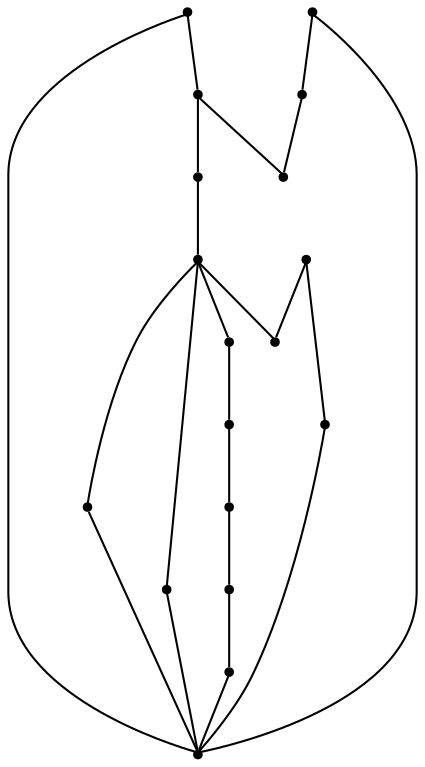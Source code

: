 graph {
  node [shape=point,comment="{\"directed\":false,\"doi\":\"10.1007/978-3-540-70904-6_23\",\"figure\":\"1 (3)\"}"]

  v0 [pos="1193.275113553779,1986.5389859234838"]
  v1 [pos="1173.2974200581393,2112.5108754193334"]
  v2 [pos="1171.7637536337209,2047.2212826764135"]
  v3 [pos="1159.4698764534883,2068.7265113547987"]
  v4 [pos="1140.2621002906976,2115.5838048016576"]
  v5 [pos="1137.1906976744185,2064.118102744773"]
  v6 [pos="1133.3483284883723,2019.5692097699193"]
  v7 [pos="1117.9829215116279,2037.234913861309"]
  v8 [pos="1109.5345294331396,2054.1337684348764"]
  v9 [pos="1098.437609011628,2073.494151786521"]
  v10 [pos="1090.9196039244187,2149.454628979717"]
  v11 [pos="1080.8031159156976,2104.893147503887"]
  v12 [pos="1084.180832122093,2023.4087661460585"]
  v13 [pos="1060.3639171511627,2044.9150756553358"]
  v14 [pos="1034.7175145348838,2092.5514892295546"]
  v15 [pos="1008.2375726744186,2171.8504623130502"]
  v16 [pos="1193.8679324127907,2171.6567392702445"]
  v17 [pos="1007.3540515988371,1986.539113080059"]

  v15 -- v11 [id="-2",pos="1008.2375726744186,2171.8504623130502 1012.767605377907,2165.964034751609 1012.767605377907,2165.964034751609 1012.767605377907,2165.964034751609 1018.0852652616279,2159.659866050437 1028.7246547965117,2147.0557248150853 1040.835265261628,2135.9264726991996 1052.9541424418605,2124.801543906882 1066.5442405523256,2115.1473080670385 1073.3412609011627,2110.3265479758925 1080.8031159156976,2104.893147503887 1080.8031159156976,2104.893147503887 1080.8031159156976,2104.893147503887"]
  v15 -- v16 [id="-3",pos="1008.2375726744186,2171.8504623130502 1193.8679324127907,2171.6567392702445 1193.8679324127907,2171.6567392702445 1193.8679324127907,2171.6567392702445"]
  v15 -- v14 [id="-4",pos="1008.2375726744186,2171.8504623130502 1009.7877725290698,2164.3556312278456 1009.7877725290698,2164.3556312278456 1009.7877725290698,2164.3556312278456 1011.8923510174418,2156.5222775494603 1016.0973110465117,2140.8639625266737 1020.7315043604651,2127.3431495383925 1025.3574309593023,2113.8223365501112 1030.4083938953488,2102.434829429343 1032.933811773256,2096.743173952455 1033.7230048601018,2094.9632203137426 1034.0189522676692,2094.2957376992254 1034.7175145348838,2092.5514892295546"]
  v13 -- v14 [id="-12",pos="1060.3639171511627,2044.9150756553358 1057.438390261628,2050.4139299745902 1057.438390261628,2050.4139299745902 1057.438390261628,2050.4139299745902 1054.862863372093,2054.2764381126112 1049.7202034883721,2061.9973853782362 1045.4694585755815,2069.5848182395644 1041.2145167151164,2077.163985923484 1037.851362645349,2084.605697349265 1036.167750726744,2088.3223568951635 1034.7175145348838,2092.5514892295546 1034.7175145348838,2092.5514892295546 1034.7175145348838,2092.5514892295546"]
  v10 -- v15 [id="-17",pos="1090.9196039244187,2149.454628979717 1084.476780523256,2149.9181464866347 1084.476780523256,2149.9181464866347 1084.476780523256,2149.9181464866347 1078.663117732558,2150.8514757509574 1067.0318495639535,2152.714065269187 1056.6257085755815,2154.922393516257 1046.2154978197675,2157.1307217633275 1037.0262172965115,2159.680719728822 1029.2373183139534,2162.426538820619 1021.4442223837209,2165.172357912416 1015.047183866279,2168.118194297507 1011.8507630813954,2169.5890144065565 1008.2375726744186,2171.8504623130502 1008.2375726744186,2171.8504623130502 1008.2375726744186,2171.8504623130502"]
  v12 -- v0 [id="-18",pos="1084.180832122093,2023.4087661460585 1092.482394622093,2017.9472958600072 1092.482394622093,2017.9472958600072 1092.482394622093,2017.9472958600072 1099.7545603197675,2014.9181719179496 1114.2988917151163,2008.8556007102675 1128.8474200581395,2003.78052746808 1143.3960755813953,1998.7057085390434 1157.9446039244185,1994.614064251934 1168.5464752906976,1991.8888445253715 1179.156867732558,1989.1598101015434 1185.8248001453487,1987.7974545514135 1189.1587027616279,1987.1138608014135 1193.275113553779,1986.5389859234838 1193.275113553779,1986.5389859234838 1193.275113553779,1986.5389859234838"]
  v2 -- v3 [id="-20",pos="1171.7637536337209,2047.2212826764135 1168.246457122093,2051.126515423809 1166.2752906976743,2054.459797894512 1164.6083393895349,2057.868102744773 1162.9412609011629,2061.276534751609 1161.5785247093022,2064.759861981426 1159.4698764534883,2068.7265113547987"]
  v1 -- v4 [id="-24",pos="1173.2974200581393,2112.5108754193334 1169.0049600290697,2112.634821291322 1164.1540515988372,2112.4847765322074 1158.6238735465115,2112.938979819968 1153.093695494186,2113.3931831077284 1146.880050872093,2114.4557034527807 1140.2621002906976,2115.5838048016576"]
  v3 -- v5 [id="-25",pos="1159.4698764534883,2068.7265113547987 1156.4275981104652,2067.788985923484 1153.5478561046511,2066.884775514955 1150.0638808139536,2066.0473223085746 1146.5758357558138,2065.2139381126112 1142.4875,2064.455576296205 1137.1906976744185,2064.118102744773"]
  v4 -- v10 [id="-27",pos="1140.2621002906976,2115.5838048016576 1135.2153343023256,2118.743168866192 1135.2153343023256,2118.743168866192 1135.2153343023256,2118.743168866192 1131.5521620639536,2120.7723334983534 1124.2174236918604,2124.8348589296684 1116.4785065406977,2130.247278566713 1108.7395893895348,2135.6640215273246 1100.5921693313953,2142.430658693666 1096.5164244186046,2145.818109865541 1092.4448764534884,2149.2014920269994 1096.5164244186046,2145.818109865541 1096.5164244186046,2145.818109865541 1090.9196039244187,2149.454628979717 1090.9196039244187,2149.454628979717 1090.9196039244187,2149.454628979717"]
  v6 -- v0 [id="-32",pos="1133.3483284883723,2019.5692097699193 1138.9702034883721,2016.3430885032362 1138.9702034883721,2016.3430885032362 1138.9702034883721,2016.3430885032362 1143.808648255814,2014.3724158958144 1153.4936773255813,2010.4308163678197 1163.174636627907,2005.3638811464652 1172.859792877907,2000.30152356183 1182.5449491279069,1994.1140845969862 1187.3875908430232,1991.0223996197728 1193.275113553779,1986.5389859234838 1193.275113553779,1986.5389859234838 1193.275113553779,1986.5389859234838"]
  v2 -- v0 [id="-38",pos="1171.7637536337209,2047.2212826764135 1173.0723110465117,2040.7056525901503 1173.0723110465117,2040.7056525901503 1173.0723110465117,2040.7056525901503 1173.9850835755815,2036.23902356183 1175.8021075581396,2027.3014421816215 1179.1360101744185,2017.8306932802543 1182.4699127906977,2008.364013389304 1187.3167514534885,1998.3639116640434 1189.742078488372,1993.3638608014135 1193.275113553779,1986.5389859234838 1193.275113553779,1986.5389859234838 1193.275113553779,1986.5389859234838"]
  v1 -- v0 [id="-39",pos="1173.2974200581393,2112.5108754193334 1175.6395712209303,2103.8472846702284 1175.6395712209303,2103.8472846702284 1175.6395712209303,2103.8472846702284 1177.1189316860466,2096.6598863954887 1180.0737100290698,2082.2806393658666 1182.4365915697674,2068.001464561179 1184.7996002906978,2053.7222897564916 1186.5749091569767,2039.5431871767387 1188.1501635174418,2026.247314170554 1189.725417877907,2012.9556373313612 1191.104941860465,2000.5431210553197 1191.796675145349,1994.3388974225072 1193.275113553779,1986.5389859234838 1193.275113553779,1986.5389859234838 1193.275113553779,1986.5389859234838"]
  v8 -- v7 [id="-40",pos="1109.5345294331396,2054.1337684348764 1117.9829215116279,2037.234913861309 1117.9829215116279,2037.234913861309 1117.9829215116279,2037.234913861309"]
  v16 -- v0 [id="-41",pos="1193.8679324127907,2171.6567392702445 1193.275113553779,1986.5389859234838 1193.275113553779,1986.5389859234838 1193.275113553779,1986.5389859234838"]
  v15 -- v17 [id="-51",pos="1008.2375726744186,2171.8504623130502 1007.3540515988371,1986.539113080059 1007.3540515988371,1986.539113080059 1007.3540515988371,1986.539113080059"]
  v4 -- v5 [id="-53",pos="1140.2621002906976,2115.5838048016576 1139.1535973837208,2110.6640215273246 1139.1535973837208,2110.6640215273246 1139.1535973837208,2110.6640215273246 1138.5451671511628,2106.2722877219862 1137.3323764534885,2097.484878257468 1136.803179505814,2089.0765225445775 1136.273855377907,2080.668166831687 1136.4239280523257,2072.6389920269994 1136.4989643895349,2068.6222429628715 1137.1906976744185,2064.118102744773 1137.1906976744185,2064.118102744773 1137.1906976744185,2064.118102744773"]
  v17 -- v0 [id="-55",pos="1007.3540515988371,1986.539113080059 1193.275113553779,1986.5389859234838 1193.275113553779,1986.5389859234838 1193.275113553779,1986.5389859234838"]
  v13 -- v12 [id="-61",pos="1060.3639171511627,2044.9150756553358 1063.3853379360464,2041.580616986309 1066.569167877907,2037.6430864687309 1070.432394622093,2034.0056454693822 1074.295621366279,2030.368204470033 1078.8423146802324,2027.03492199933 1084.180832122093,2023.4087661460585"]
  v11 -- v9 [id="-72",pos="1080.8031159156976,2104.893147503887 1083.405668604651,2099.509846722637 1085.7436228197673,2093.934793825502 1088.5108103197674,2088.759775514955 1091.273800872093,2083.584757204408 1094.4619549418605,2078.8097734804496 1098.437609011628,2073.494151786521"]
  v9 -- v8 [id="-84",pos="1098.437609011628,2073.494151786521 1100.0587754360465,2068.397430137351 1102.1800145348836,2064.455576296205 1103.9970385174418,2061.501474733705 1105.8140625,2058.547373171205 1107.330941133721,2056.5806424176244 1109.5345294331396,2054.1337684348764"]
  v7 -- v6 [id="-98",pos="1117.9829215116279,2037.234913861309 1120.2083212209302,2034.6098935162572 1122.0295421511628,2031.8849281028456 1124.3008539244186,2029.080616986309 1126.5762354651163,2026.2765601829237 1129.3017078488372,2023.4015500103978 1133.3483284883723,2019.5692097699193"]
}